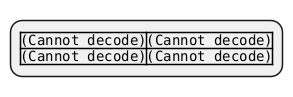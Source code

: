 @startmindmap



*:|<img:48-new-data-structure-cheatsheet.png>|<img:47-algorithms-latest-cheatsheet.png>|
|<img:49-Graph-and-Array-data-structure-and-their-algorithms.png>|<img:50-Math-and-computer-science-cheatsheet.png>|;
@endmindmap

